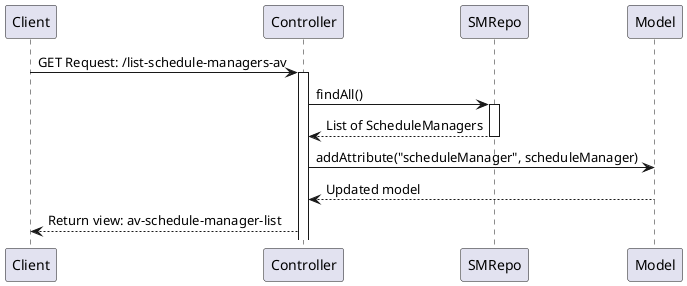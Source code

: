 @startuml
participant Client
participant Controller
participant SMRepo
participant Model

Client -> Controller: GET Request: /list-schedule-managers-av
activate Controller
Controller -> SMRepo: findAll()
activate SMRepo
SMRepo --> Controller: List of ScheduleManagers
deactivate SMRepo
Controller -> Model: addAttribute("scheduleManager", scheduleManager)
Model --> Controller: Updated model
Controller --> Client: Return view: av-schedule-manager-list
@enduml
